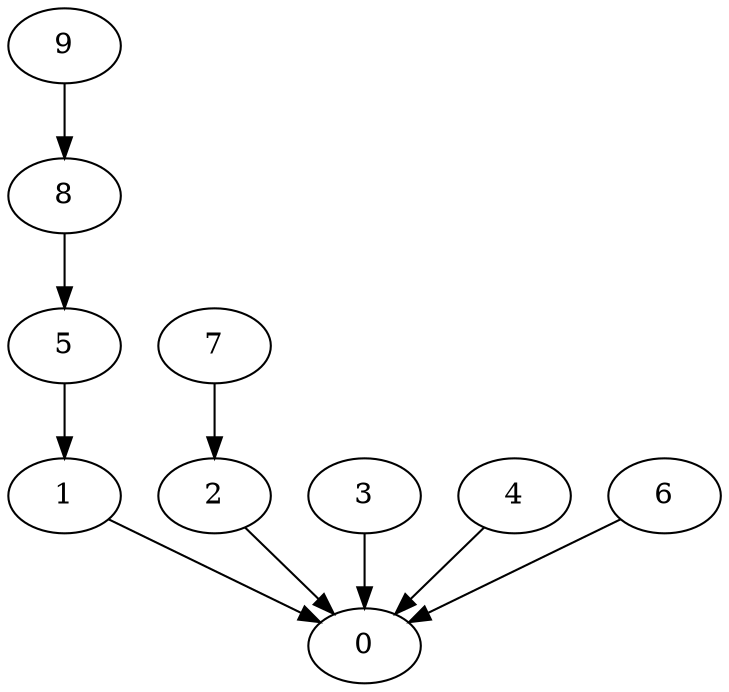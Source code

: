 /* Created by igraph 0.6.5 */
digraph {
  0;
  1;
  2;
  3;
  4;
  5;
  6;
  7;
  8;
  9;

  1 -> 0;
  2 -> 0;
  3 -> 0;
  4 -> 0;
  5 -> 1;
  6 -> 0;
  7 -> 2;
  8 -> 5;
  9 -> 8;
}
